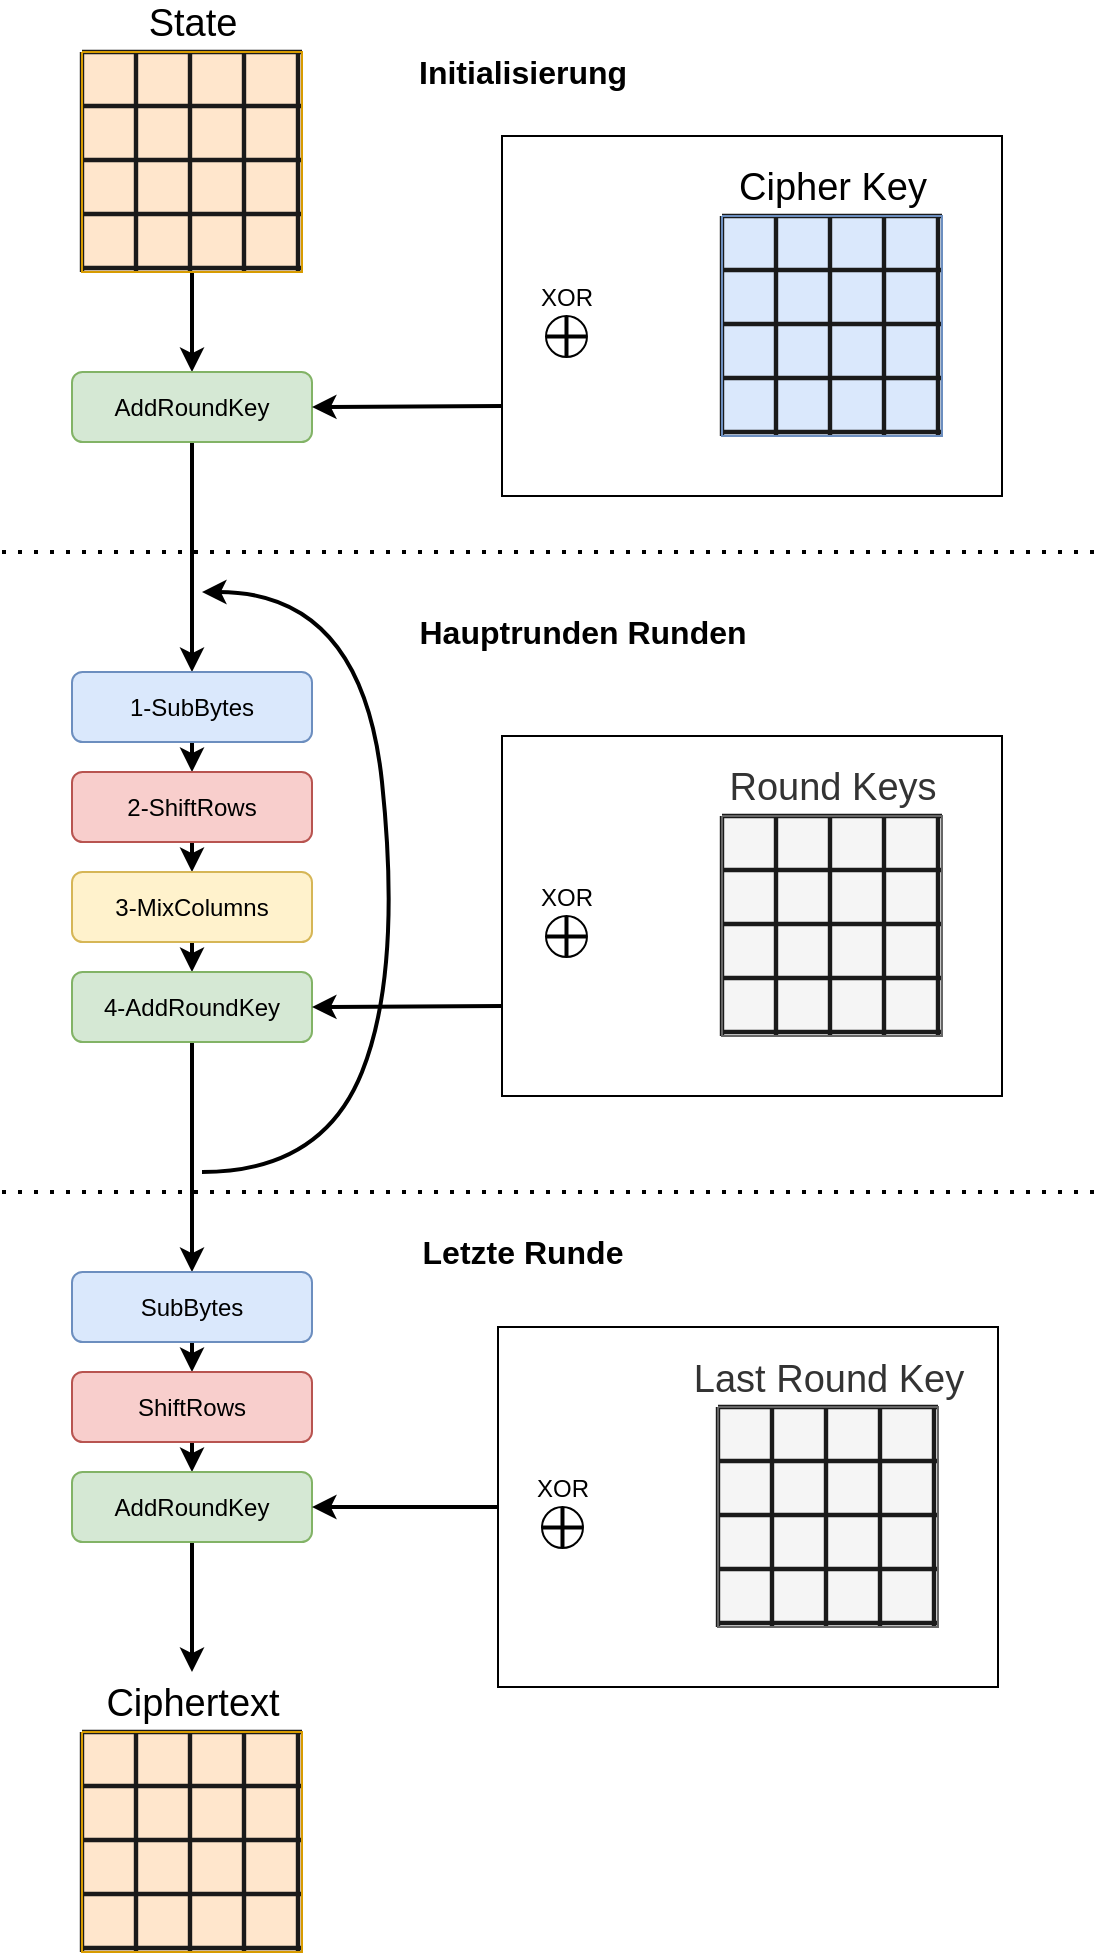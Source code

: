 <mxfile version="13.9.9" type="device"><diagram id="Vq9Qm4jGq9hKt7uV-XMh" name="Page-1"><mxGraphModel dx="1106" dy="972" grid="1" gridSize="10" guides="1" tooltips="1" connect="1" arrows="1" fold="1" page="1" pageScale="1" pageWidth="827" pageHeight="1169" math="0" shadow="0"><root><mxCell id="0"/><mxCell id="1" parent="0"/><mxCell id="k-08OzywmfHcztwiZJIa-10" style="edgeStyle=orthogonalEdgeStyle;rounded=0;orthogonalLoop=1;jettySize=auto;html=1;exitX=0.5;exitY=1;exitDx=0;exitDy=0;exitPerimeter=0;entryX=0.5;entryY=0;entryDx=0;entryDy=0;strokeWidth=2;" edge="1" parent="1" source="k-08OzywmfHcztwiZJIa-3" target="k-08OzywmfHcztwiZJIa-8"><mxGeometry relative="1" as="geometry"/></mxCell><mxCell id="k-08OzywmfHcztwiZJIa-3" value="&lt;font style=&quot;font-size: 19px&quot;&gt;State&lt;br&gt;&lt;/font&gt;" style="verticalLabelPosition=top;verticalAlign=bottom;html=1;shape=mxgraph.basic.patternFillRect;fillStyle=grid;step=27;fillStrokeWidth=2.2;fillStrokeColor=#1A1A1A;fillColor=#ffe6cc;strokeColor=#d79b00;labelPosition=center;align=center;" vertex="1" parent="1"><mxGeometry x="160" y="40" width="110" height="110" as="geometry"/></mxCell><mxCell id="k-08OzywmfHcztwiZJIa-18" style="edgeStyle=orthogonalEdgeStyle;rounded=0;orthogonalLoop=1;jettySize=auto;html=1;exitX=0.5;exitY=1;exitDx=0;exitDy=0;entryX=0.5;entryY=0;entryDx=0;entryDy=0;strokeWidth=2;" edge="1" parent="1" source="k-08OzywmfHcztwiZJIa-8" target="k-08OzywmfHcztwiZJIa-11"><mxGeometry relative="1" as="geometry"/></mxCell><mxCell id="k-08OzywmfHcztwiZJIa-8" value="AddRoundKey" style="rounded=1;whiteSpace=wrap;html=1;sketch=0;fillColor=#d5e8d4;strokeColor=#82b366;" vertex="1" parent="1"><mxGeometry x="155" y="200" width="120" height="35" as="geometry"/></mxCell><mxCell id="k-08OzywmfHcztwiZJIa-9" value="" style="endArrow=classic;html=1;strokeWidth=2;entryX=1;entryY=0.5;entryDx=0;entryDy=0;exitX=0;exitY=0.75;exitDx=0;exitDy=0;" edge="1" parent="1" source="k-08OzywmfHcztwiZJIa-26" target="k-08OzywmfHcztwiZJIa-8"><mxGeometry width="50" height="50" relative="1" as="geometry"><mxPoint x="360" y="225" as="sourcePoint"/><mxPoint x="240" y="310" as="targetPoint"/></mxGeometry></mxCell><mxCell id="k-08OzywmfHcztwiZJIa-19" style="edgeStyle=orthogonalEdgeStyle;rounded=0;orthogonalLoop=1;jettySize=auto;html=1;exitX=0.5;exitY=1;exitDx=0;exitDy=0;entryX=0.5;entryY=0;entryDx=0;entryDy=0;strokeWidth=2;" edge="1" parent="1" source="k-08OzywmfHcztwiZJIa-11" target="k-08OzywmfHcztwiZJIa-12"><mxGeometry relative="1" as="geometry"/></mxCell><mxCell id="k-08OzywmfHcztwiZJIa-11" value="1-SubBytes" style="rounded=1;whiteSpace=wrap;html=1;sketch=0;fillColor=#dae8fc;strokeColor=#6c8ebf;" vertex="1" parent="1"><mxGeometry x="155" y="350" width="120" height="35" as="geometry"/></mxCell><mxCell id="k-08OzywmfHcztwiZJIa-20" style="edgeStyle=orthogonalEdgeStyle;rounded=0;orthogonalLoop=1;jettySize=auto;html=1;exitX=0.5;exitY=1;exitDx=0;exitDy=0;entryX=0.5;entryY=0;entryDx=0;entryDy=0;strokeWidth=2;" edge="1" parent="1" source="k-08OzywmfHcztwiZJIa-12" target="k-08OzywmfHcztwiZJIa-13"><mxGeometry relative="1" as="geometry"/></mxCell><mxCell id="k-08OzywmfHcztwiZJIa-12" value="2-ShiftRows" style="rounded=1;whiteSpace=wrap;html=1;sketch=0;fillColor=#f8cecc;strokeColor=#b85450;" vertex="1" parent="1"><mxGeometry x="155" y="400" width="120" height="35" as="geometry"/></mxCell><mxCell id="k-08OzywmfHcztwiZJIa-21" style="edgeStyle=orthogonalEdgeStyle;rounded=0;orthogonalLoop=1;jettySize=auto;html=1;exitX=0.5;exitY=1;exitDx=0;exitDy=0;entryX=0.5;entryY=0;entryDx=0;entryDy=0;strokeWidth=2;" edge="1" parent="1" source="k-08OzywmfHcztwiZJIa-13" target="k-08OzywmfHcztwiZJIa-14"><mxGeometry relative="1" as="geometry"/></mxCell><mxCell id="k-08OzywmfHcztwiZJIa-13" value="3-MixColumns" style="rounded=1;whiteSpace=wrap;html=1;sketch=0;fillColor=#fff2cc;strokeColor=#d6b656;" vertex="1" parent="1"><mxGeometry x="155" y="450" width="120" height="35" as="geometry"/></mxCell><mxCell id="k-08OzywmfHcztwiZJIa-22" style="edgeStyle=orthogonalEdgeStyle;rounded=0;orthogonalLoop=1;jettySize=auto;html=1;exitX=0.5;exitY=1;exitDx=0;exitDy=0;entryX=0.5;entryY=0;entryDx=0;entryDy=0;strokeWidth=2;" edge="1" parent="1" source="k-08OzywmfHcztwiZJIa-14" target="k-08OzywmfHcztwiZJIa-15"><mxGeometry relative="1" as="geometry"/></mxCell><mxCell id="k-08OzywmfHcztwiZJIa-14" value="4-AddRoundKey" style="rounded=1;whiteSpace=wrap;html=1;sketch=0;fillColor=#d5e8d4;strokeColor=#82b366;" vertex="1" parent="1"><mxGeometry x="155" y="500" width="120" height="35" as="geometry"/></mxCell><mxCell id="k-08OzywmfHcztwiZJIa-23" style="edgeStyle=orthogonalEdgeStyle;rounded=0;orthogonalLoop=1;jettySize=auto;html=1;exitX=0.5;exitY=1;exitDx=0;exitDy=0;entryX=0.5;entryY=0;entryDx=0;entryDy=0;strokeWidth=2;" edge="1" parent="1" source="k-08OzywmfHcztwiZJIa-15" target="k-08OzywmfHcztwiZJIa-16"><mxGeometry relative="1" as="geometry"/></mxCell><mxCell id="k-08OzywmfHcztwiZJIa-15" value="SubBytes" style="rounded=1;whiteSpace=wrap;html=1;sketch=0;fillColor=#dae8fc;strokeColor=#6c8ebf;" vertex="1" parent="1"><mxGeometry x="155" y="650" width="120" height="35" as="geometry"/></mxCell><mxCell id="k-08OzywmfHcztwiZJIa-24" style="edgeStyle=orthogonalEdgeStyle;rounded=0;orthogonalLoop=1;jettySize=auto;html=1;exitX=0.5;exitY=1;exitDx=0;exitDy=0;entryX=0.5;entryY=0;entryDx=0;entryDy=0;strokeWidth=2;" edge="1" parent="1" source="k-08OzywmfHcztwiZJIa-16" target="k-08OzywmfHcztwiZJIa-17"><mxGeometry relative="1" as="geometry"/></mxCell><mxCell id="k-08OzywmfHcztwiZJIa-16" value="ShiftRows" style="rounded=1;whiteSpace=wrap;html=1;sketch=0;fillColor=#f8cecc;strokeColor=#b85450;" vertex="1" parent="1"><mxGeometry x="155" y="700" width="120" height="35" as="geometry"/></mxCell><mxCell id="k-08OzywmfHcztwiZJIa-25" style="edgeStyle=orthogonalEdgeStyle;rounded=0;orthogonalLoop=1;jettySize=auto;html=1;exitX=0.5;exitY=1;exitDx=0;exitDy=0;strokeWidth=2;" edge="1" parent="1" source="k-08OzywmfHcztwiZJIa-17"><mxGeometry relative="1" as="geometry"><mxPoint x="215" y="850" as="targetPoint"/></mxGeometry></mxCell><mxCell id="k-08OzywmfHcztwiZJIa-17" value="AddRoundKey" style="rounded=1;whiteSpace=wrap;html=1;sketch=0;fillColor=#d5e8d4;strokeColor=#82b366;" vertex="1" parent="1"><mxGeometry x="155" y="750" width="120" height="35" as="geometry"/></mxCell><mxCell id="k-08OzywmfHcztwiZJIa-27" value="" style="group" vertex="1" connectable="0" parent="1"><mxGeometry x="370" y="82" width="250" height="180" as="geometry"/></mxCell><mxCell id="k-08OzywmfHcztwiZJIa-26" value="" style="rounded=0;whiteSpace=wrap;html=1;sketch=0;" vertex="1" parent="k-08OzywmfHcztwiZJIa-27"><mxGeometry width="250" height="180" as="geometry"/></mxCell><mxCell id="k-08OzywmfHcztwiZJIa-2" value="&lt;font style=&quot;font-size: 19px&quot;&gt;Cipher Key&lt;/font&gt;" style="verticalLabelPosition=top;verticalAlign=bottom;html=1;shape=mxgraph.basic.patternFillRect;fillStyle=grid;step=27;fillStrokeWidth=2.2;fillStrokeColor=#1A1A1A;fillColor=#dae8fc;strokeColor=#6c8ebf;labelPosition=center;align=center;" vertex="1" parent="k-08OzywmfHcztwiZJIa-27"><mxGeometry x="110" y="40" width="110" height="110" as="geometry"/></mxCell><mxCell id="k-08OzywmfHcztwiZJIa-7" value="XOR" style="group;labelPosition=center;verticalLabelPosition=top;align=center;verticalAlign=bottom;" vertex="1" connectable="0" parent="k-08OzywmfHcztwiZJIa-27"><mxGeometry x="22" y="90" width="21" height="30" as="geometry"/></mxCell><mxCell id="k-08OzywmfHcztwiZJIa-4" value="" style="ellipse;whiteSpace=wrap;html=1;aspect=fixed;sketch=0;fixDash=0;autosize=0;" vertex="1" parent="k-08OzywmfHcztwiZJIa-7"><mxGeometry width="20.488" height="20.488" as="geometry"/></mxCell><mxCell id="k-08OzywmfHcztwiZJIa-5" value="" style="endArrow=none;html=1;entryX=0.5;entryY=0;entryDx=0;entryDy=0;exitX=0.5;exitY=1;exitDx=0;exitDy=0;strokeWidth=2;" edge="1" parent="k-08OzywmfHcztwiZJIa-7" source="k-08OzywmfHcztwiZJIa-4" target="k-08OzywmfHcztwiZJIa-4"><mxGeometry width="50" height="50" relative="1" as="geometry"><mxPoint x="4.2" y="42" as="sourcePoint"/><mxPoint x="25.2" y="12" as="targetPoint"/></mxGeometry></mxCell><mxCell id="k-08OzywmfHcztwiZJIa-6" value="" style="endArrow=none;html=1;exitX=0;exitY=0.5;exitDx=0;exitDy=0;entryX=1;entryY=0.5;entryDx=0;entryDy=0;strokeWidth=2;" edge="1" parent="k-08OzywmfHcztwiZJIa-7" source="k-08OzywmfHcztwiZJIa-4" target="k-08OzywmfHcztwiZJIa-4"><mxGeometry width="50" height="50" relative="1" as="geometry"><mxPoint x="4.2" y="42" as="sourcePoint"/><mxPoint x="25.2" y="12" as="targetPoint"/></mxGeometry></mxCell><mxCell id="k-08OzywmfHcztwiZJIa-28" value="" style="curved=1;endArrow=classic;html=1;strokeWidth=2;" edge="1" parent="1"><mxGeometry width="50" height="50" relative="1" as="geometry"><mxPoint x="220" y="600" as="sourcePoint"/><mxPoint x="220" y="310" as="targetPoint"/><Array as="points"><mxPoint x="280" y="600"/><mxPoint x="320" y="500"/><mxPoint x="300" y="310"/></Array></mxGeometry></mxCell><mxCell id="k-08OzywmfHcztwiZJIa-29" value="" style="endArrow=classic;html=1;strokeWidth=2;entryX=1;entryY=0.5;entryDx=0;entryDy=0;exitX=0;exitY=0.75;exitDx=0;exitDy=0;" edge="1" parent="1" source="k-08OzywmfHcztwiZJIa-31" target="k-08OzywmfHcztwiZJIa-14"><mxGeometry width="50" height="50" relative="1" as="geometry"><mxPoint x="362" y="480" as="sourcePoint"/><mxPoint x="277" y="480" as="targetPoint"/></mxGeometry></mxCell><mxCell id="k-08OzywmfHcztwiZJIa-30" value="" style="group" vertex="1" connectable="0" parent="1"><mxGeometry x="370" y="382" width="250" height="180" as="geometry"/></mxCell><mxCell id="k-08OzywmfHcztwiZJIa-31" value="" style="rounded=0;whiteSpace=wrap;html=1;sketch=0;" vertex="1" parent="k-08OzywmfHcztwiZJIa-30"><mxGeometry width="250" height="180" as="geometry"/></mxCell><mxCell id="k-08OzywmfHcztwiZJIa-32" value="&lt;font style=&quot;font-size: 19px&quot;&gt;Round Keys&lt;/font&gt;" style="verticalLabelPosition=top;verticalAlign=bottom;html=1;shape=mxgraph.basic.patternFillRect;fillStyle=grid;step=27;fillStrokeWidth=2.2;fillStrokeColor=#1A1A1A;fillColor=#f5f5f5;strokeColor=#666666;labelPosition=center;align=center;fontColor=#333333;" vertex="1" parent="k-08OzywmfHcztwiZJIa-30"><mxGeometry x="110" y="40" width="110" height="110" as="geometry"/></mxCell><mxCell id="k-08OzywmfHcztwiZJIa-33" value="XOR" style="group;labelPosition=center;verticalLabelPosition=top;align=center;verticalAlign=bottom;" vertex="1" connectable="0" parent="k-08OzywmfHcztwiZJIa-30"><mxGeometry x="22" y="90" width="21" height="30" as="geometry"/></mxCell><mxCell id="k-08OzywmfHcztwiZJIa-34" value="" style="ellipse;whiteSpace=wrap;html=1;aspect=fixed;sketch=0;fixDash=0;autosize=0;" vertex="1" parent="k-08OzywmfHcztwiZJIa-33"><mxGeometry width="20.488" height="20.488" as="geometry"/></mxCell><mxCell id="k-08OzywmfHcztwiZJIa-35" value="" style="endArrow=none;html=1;entryX=0.5;entryY=0;entryDx=0;entryDy=0;exitX=0.5;exitY=1;exitDx=0;exitDy=0;strokeWidth=2;" edge="1" parent="k-08OzywmfHcztwiZJIa-33" source="k-08OzywmfHcztwiZJIa-34" target="k-08OzywmfHcztwiZJIa-34"><mxGeometry width="50" height="50" relative="1" as="geometry"><mxPoint x="4.2" y="42" as="sourcePoint"/><mxPoint x="25.2" y="12" as="targetPoint"/></mxGeometry></mxCell><mxCell id="k-08OzywmfHcztwiZJIa-36" value="" style="endArrow=none;html=1;exitX=0;exitY=0.5;exitDx=0;exitDy=0;entryX=1;entryY=0.5;entryDx=0;entryDy=0;strokeWidth=2;" edge="1" parent="k-08OzywmfHcztwiZJIa-33" source="k-08OzywmfHcztwiZJIa-34" target="k-08OzywmfHcztwiZJIa-34"><mxGeometry width="50" height="50" relative="1" as="geometry"><mxPoint x="4.2" y="42" as="sourcePoint"/><mxPoint x="25.2" y="12" as="targetPoint"/></mxGeometry></mxCell><mxCell id="k-08OzywmfHcztwiZJIa-38" value="" style="endArrow=classic;html=1;strokeWidth=2;exitX=0;exitY=0.5;exitDx=0;exitDy=0;" edge="1" parent="1" source="k-08OzywmfHcztwiZJIa-40" target="k-08OzywmfHcztwiZJIa-17"><mxGeometry width="50" height="50" relative="1" as="geometry"><mxPoint x="360" y="770" as="sourcePoint"/><mxPoint x="275" y="765.98" as="targetPoint"/></mxGeometry></mxCell><mxCell id="k-08OzywmfHcztwiZJIa-39" value="" style="group" vertex="1" connectable="0" parent="1"><mxGeometry x="368" y="677.5" width="250" height="180" as="geometry"/></mxCell><mxCell id="k-08OzywmfHcztwiZJIa-40" value="" style="rounded=0;whiteSpace=wrap;html=1;sketch=0;" vertex="1" parent="k-08OzywmfHcztwiZJIa-39"><mxGeometry width="250" height="180" as="geometry"/></mxCell><mxCell id="k-08OzywmfHcztwiZJIa-41" value="&lt;font style=&quot;font-size: 19px&quot;&gt;Last Round Key&lt;/font&gt;" style="verticalLabelPosition=top;verticalAlign=bottom;html=1;shape=mxgraph.basic.patternFillRect;fillStyle=grid;step=27;fillStrokeWidth=2.2;fillStrokeColor=#1A1A1A;fillColor=#f5f5f5;strokeColor=#666666;labelPosition=center;align=center;fontColor=#333333;" vertex="1" parent="k-08OzywmfHcztwiZJIa-39"><mxGeometry x="110" y="40" width="110" height="110" as="geometry"/></mxCell><mxCell id="k-08OzywmfHcztwiZJIa-42" value="XOR" style="group;labelPosition=center;verticalLabelPosition=top;align=center;verticalAlign=bottom;" vertex="1" connectable="0" parent="k-08OzywmfHcztwiZJIa-39"><mxGeometry x="22" y="90" width="21" height="30" as="geometry"/></mxCell><mxCell id="k-08OzywmfHcztwiZJIa-43" value="" style="ellipse;whiteSpace=wrap;html=1;aspect=fixed;sketch=0;fixDash=0;autosize=0;" vertex="1" parent="k-08OzywmfHcztwiZJIa-42"><mxGeometry width="20.488" height="20.488" as="geometry"/></mxCell><mxCell id="k-08OzywmfHcztwiZJIa-44" value="" style="endArrow=none;html=1;entryX=0.5;entryY=0;entryDx=0;entryDy=0;exitX=0.5;exitY=1;exitDx=0;exitDy=0;strokeWidth=2;" edge="1" parent="k-08OzywmfHcztwiZJIa-42" source="k-08OzywmfHcztwiZJIa-43" target="k-08OzywmfHcztwiZJIa-43"><mxGeometry width="50" height="50" relative="1" as="geometry"><mxPoint x="4.2" y="42" as="sourcePoint"/><mxPoint x="25.2" y="12" as="targetPoint"/></mxGeometry></mxCell><mxCell id="k-08OzywmfHcztwiZJIa-45" value="" style="endArrow=none;html=1;exitX=0;exitY=0.5;exitDx=0;exitDy=0;entryX=1;entryY=0.5;entryDx=0;entryDy=0;strokeWidth=2;" edge="1" parent="k-08OzywmfHcztwiZJIa-42" source="k-08OzywmfHcztwiZJIa-43" target="k-08OzywmfHcztwiZJIa-43"><mxGeometry width="50" height="50" relative="1" as="geometry"><mxPoint x="4.2" y="42" as="sourcePoint"/><mxPoint x="25.2" y="12" as="targetPoint"/></mxGeometry></mxCell><mxCell id="k-08OzywmfHcztwiZJIa-46" value="" style="endArrow=none;dashed=1;html=1;dashPattern=1 3;strokeWidth=2;" edge="1" parent="1"><mxGeometry width="50" height="50" relative="1" as="geometry"><mxPoint x="120" y="290" as="sourcePoint"/><mxPoint x="670" y="290" as="targetPoint"/></mxGeometry></mxCell><mxCell id="k-08OzywmfHcztwiZJIa-47" value="" style="endArrow=none;dashed=1;html=1;dashPattern=1 3;strokeWidth=2;" edge="1" parent="1"><mxGeometry width="50" height="50" relative="1" as="geometry"><mxPoint x="120" y="610" as="sourcePoint"/><mxPoint x="670" y="610" as="targetPoint"/></mxGeometry></mxCell><mxCell id="k-08OzywmfHcztwiZJIa-48" value="&lt;b style=&quot;font-size: 16px&quot;&gt;Hauptrunden Runden&lt;/b&gt;" style="text;html=1;align=center;verticalAlign=middle;resizable=0;points=[];autosize=1;" vertex="1" parent="1"><mxGeometry x="320" y="320" width="180" height="20" as="geometry"/></mxCell><mxCell id="k-08OzywmfHcztwiZJIa-49" value="&lt;b style=&quot;font-size: 16px&quot;&gt;Letzte Runde&lt;/b&gt;" style="text;html=1;align=center;verticalAlign=middle;resizable=0;points=[];autosize=1;" vertex="1" parent="1"><mxGeometry x="320" y="630" width="120" height="20" as="geometry"/></mxCell><mxCell id="k-08OzywmfHcztwiZJIa-50" value="&lt;b style=&quot;font-size: 16px&quot;&gt;Initialisierung&lt;/b&gt;" style="text;html=1;align=center;verticalAlign=middle;resizable=0;points=[];autosize=1;" vertex="1" parent="1"><mxGeometry x="320" y="40" width="120" height="20" as="geometry"/></mxCell><mxCell id="k-08OzywmfHcztwiZJIa-51" value="&lt;font style=&quot;font-size: 19px&quot;&gt;Ciphertext&lt;br&gt;&lt;/font&gt;" style="verticalLabelPosition=top;verticalAlign=bottom;html=1;shape=mxgraph.basic.patternFillRect;fillStyle=grid;step=27;fillStrokeWidth=2.2;fillStrokeColor=#1A1A1A;fillColor=#ffe6cc;strokeColor=#d79b00;labelPosition=center;align=center;" vertex="1" parent="1"><mxGeometry x="160" y="880" width="110" height="110" as="geometry"/></mxCell></root></mxGraphModel></diagram></mxfile>